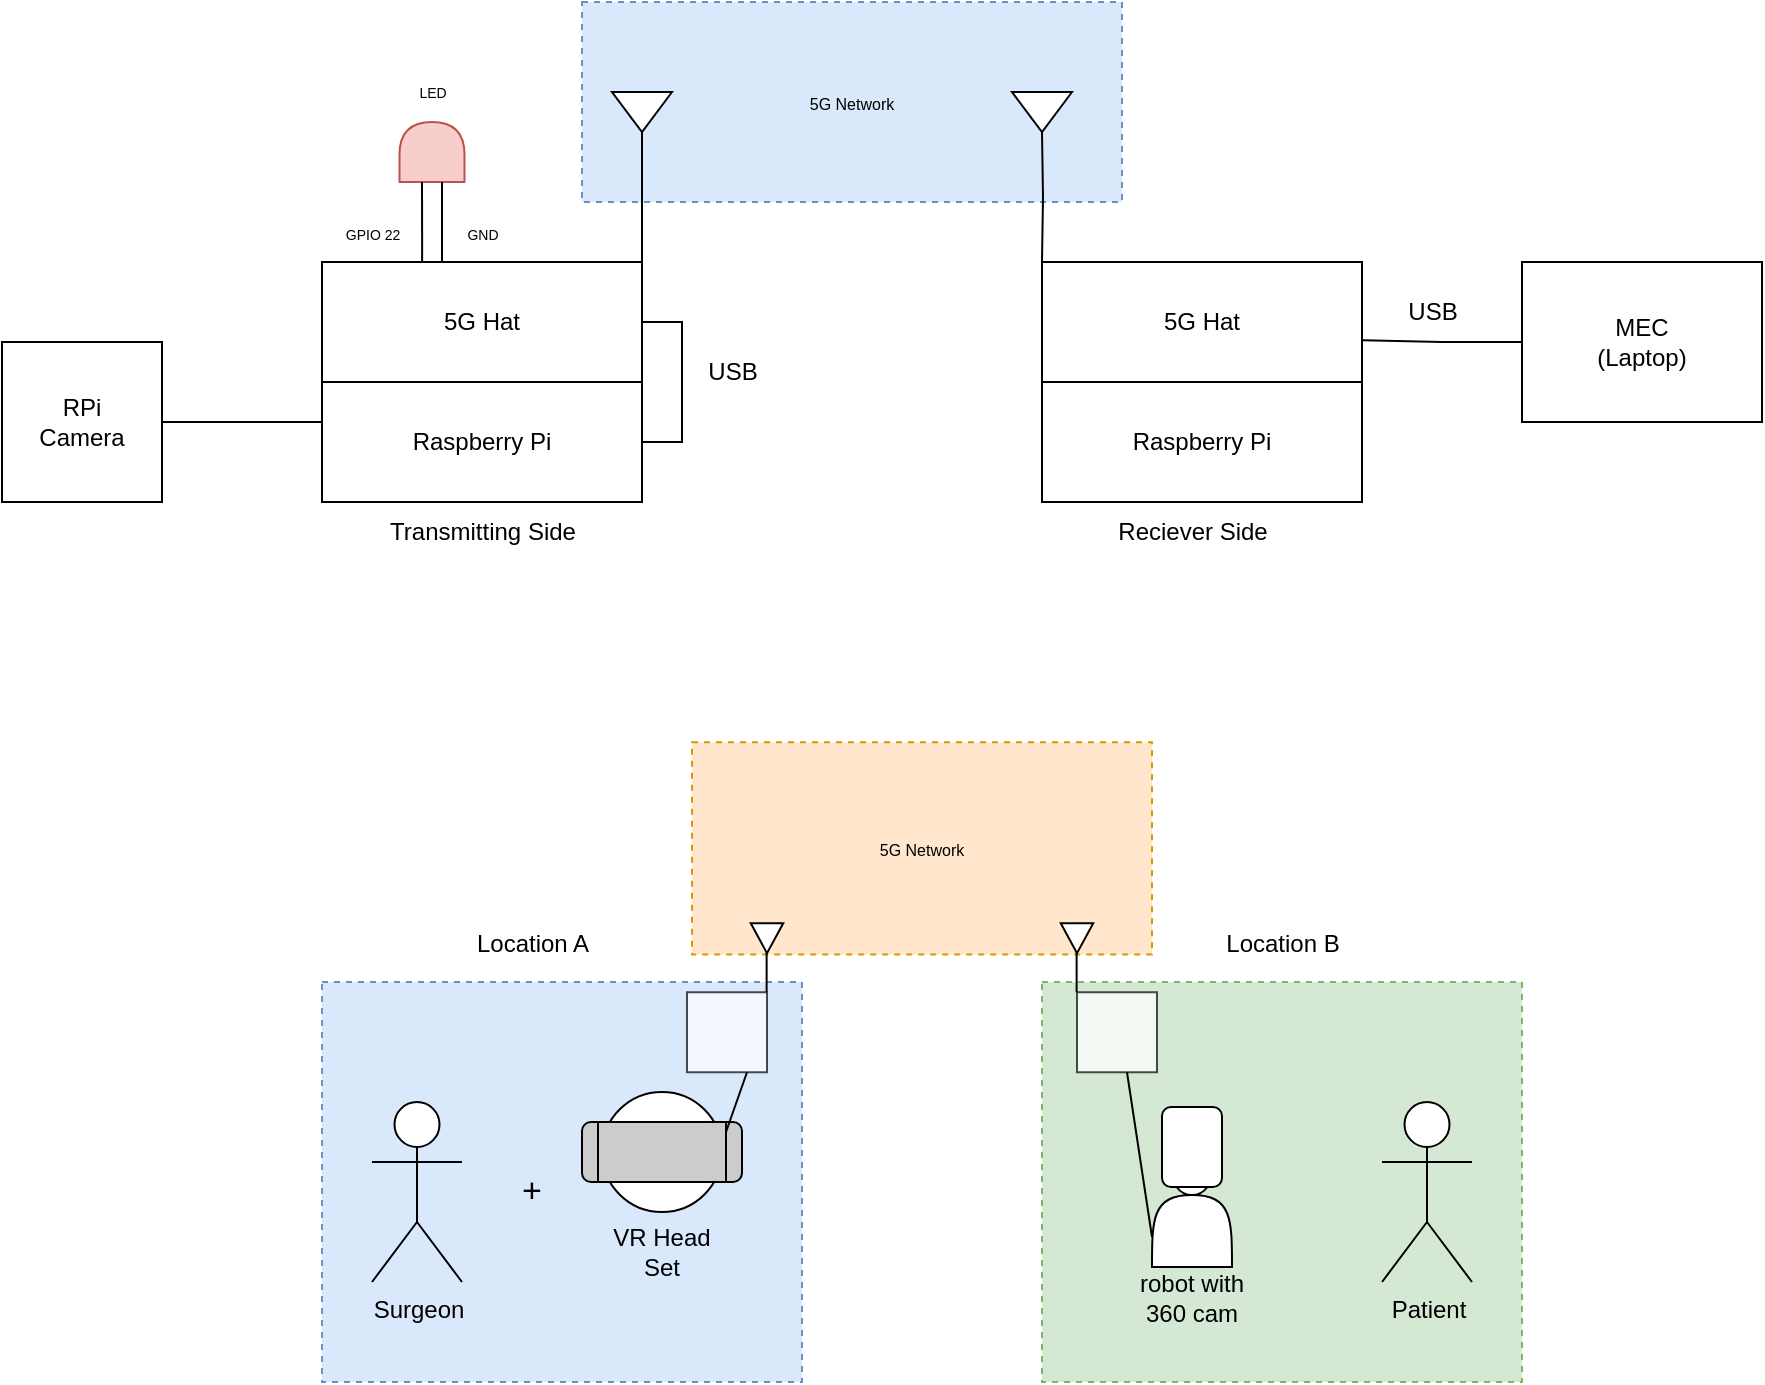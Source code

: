 <mxfile version="26.0.4">
  <diagram name="Page-1" id="bUMnNJZnPzRGV-aBlFF6">
    <mxGraphModel dx="813" dy="558" grid="0" gridSize="10" guides="1" tooltips="1" connect="1" arrows="1" fold="1" page="0" pageScale="1" pageWidth="850" pageHeight="1100" math="0" shadow="0">
      <root>
        <mxCell id="0" />
        <mxCell id="1" parent="0" />
        <mxCell id="gY-bdrn1BQukBSdICBk7-8" value="" style="rounded=0;whiteSpace=wrap;html=1;fillColor=#d5e8d4;strokeColor=#82b366;dashed=1;" vertex="1" parent="1">
          <mxGeometry x="520" y="640" width="240" height="200" as="geometry" />
        </mxCell>
        <mxCell id="gY-bdrn1BQukBSdICBk7-4" value="" style="rounded=0;whiteSpace=wrap;html=1;fillColor=#dae8fc;strokeColor=#6c8ebf;dashed=1;" vertex="1" parent="1">
          <mxGeometry x="160" y="640" width="240" height="200" as="geometry" />
        </mxCell>
        <mxCell id="zutfBqKb86GWguaDNmRD-29" value="&lt;font style=&quot;font-size: 8px;&quot;&gt;5G Network&lt;/font&gt;" style="rounded=0;whiteSpace=wrap;html=1;fillColor=#dae8fc;strokeColor=#6c8ebf;dashed=1;" parent="1" vertex="1">
          <mxGeometry x="290" y="150" width="270" height="100" as="geometry" />
        </mxCell>
        <mxCell id="zutfBqKb86GWguaDNmRD-5" style="edgeStyle=orthogonalEdgeStyle;rounded=0;orthogonalLoop=1;jettySize=auto;html=1;exitX=1;exitY=0.5;exitDx=0;exitDy=0;entryX=1;entryY=0.5;entryDx=0;entryDy=0;endArrow=none;endFill=0;" parent="1" source="zutfBqKb86GWguaDNmRD-1" target="zutfBqKb86GWguaDNmRD-4" edge="1">
          <mxGeometry relative="1" as="geometry" />
        </mxCell>
        <mxCell id="zutfBqKb86GWguaDNmRD-8" style="edgeStyle=orthogonalEdgeStyle;rounded=0;orthogonalLoop=1;jettySize=auto;html=1;exitX=1;exitY=0;exitDx=0;exitDy=0;entryX=1;entryY=0.5;entryDx=0;entryDy=0;endArrow=none;endFill=0;" parent="1" source="zutfBqKb86GWguaDNmRD-1" target="zutfBqKb86GWguaDNmRD-7" edge="1">
          <mxGeometry relative="1" as="geometry" />
        </mxCell>
        <mxCell id="zutfBqKb86GWguaDNmRD-1" value="5G Hat" style="rounded=0;whiteSpace=wrap;html=1;" parent="1" vertex="1">
          <mxGeometry x="160" y="280" width="160" height="60" as="geometry" />
        </mxCell>
        <mxCell id="zutfBqKb86GWguaDNmRD-3" style="edgeStyle=orthogonalEdgeStyle;rounded=0;orthogonalLoop=1;jettySize=auto;html=1;exitX=0.5;exitY=1;exitDx=0;exitDy=0;" parent="1" source="zutfBqKb86GWguaDNmRD-1" target="zutfBqKb86GWguaDNmRD-1" edge="1">
          <mxGeometry relative="1" as="geometry" />
        </mxCell>
        <mxCell id="zutfBqKb86GWguaDNmRD-4" value="Raspberry Pi" style="rounded=0;whiteSpace=wrap;html=1;" parent="1" vertex="1">
          <mxGeometry x="160" y="340" width="160" height="60" as="geometry" />
        </mxCell>
        <mxCell id="zutfBqKb86GWguaDNmRD-6" value="USB" style="text;html=1;align=center;verticalAlign=middle;resizable=0;points=[];autosize=1;strokeColor=none;fillColor=none;" parent="1" vertex="1">
          <mxGeometry x="340" y="320" width="50" height="30" as="geometry" />
        </mxCell>
        <mxCell id="zutfBqKb86GWguaDNmRD-7" value="" style="triangle;whiteSpace=wrap;html=1;rotation=90;" parent="1" vertex="1">
          <mxGeometry x="310" y="190" width="20" height="30" as="geometry" />
        </mxCell>
        <mxCell id="zutfBqKb86GWguaDNmRD-10" value="" style="shape=delay;whiteSpace=wrap;html=1;rotation=-90;fillColor=#f8cecc;strokeColor=#b85450;" parent="1" vertex="1">
          <mxGeometry x="200" y="208.75" width="30" height="32.5" as="geometry" />
        </mxCell>
        <mxCell id="zutfBqKb86GWguaDNmRD-11" value="" style="endArrow=none;html=1;rounded=0;exitX=0.313;exitY=0;exitDx=0;exitDy=0;exitPerimeter=0;" parent="1" source="zutfBqKb86GWguaDNmRD-1" edge="1">
          <mxGeometry width="50" height="50" relative="1" as="geometry">
            <mxPoint x="160" y="290" as="sourcePoint" />
            <mxPoint x="210" y="240" as="targetPoint" />
          </mxGeometry>
        </mxCell>
        <mxCell id="zutfBqKb86GWguaDNmRD-12" value="" style="endArrow=none;html=1;rounded=0;exitX=0.313;exitY=0;exitDx=0;exitDy=0;exitPerimeter=0;" parent="1" edge="1">
          <mxGeometry width="50" height="50" relative="1" as="geometry">
            <mxPoint x="220" y="280" as="sourcePoint" />
            <mxPoint x="220" y="240" as="targetPoint" />
          </mxGeometry>
        </mxCell>
        <mxCell id="zutfBqKb86GWguaDNmRD-14" value="RPi&lt;div&gt;Camera&lt;/div&gt;" style="whiteSpace=wrap;html=1;aspect=fixed;" parent="1" vertex="1">
          <mxGeometry y="320" width="80" height="80" as="geometry" />
        </mxCell>
        <mxCell id="zutfBqKb86GWguaDNmRD-15" style="edgeStyle=orthogonalEdgeStyle;rounded=0;orthogonalLoop=1;jettySize=auto;html=1;entryX=0;entryY=0.333;entryDx=0;entryDy=0;entryPerimeter=0;endArrow=none;endFill=0;" parent="1" source="zutfBqKb86GWguaDNmRD-14" target="zutfBqKb86GWguaDNmRD-4" edge="1">
          <mxGeometry relative="1" as="geometry" />
        </mxCell>
        <mxCell id="zutfBqKb86GWguaDNmRD-16" style="edgeStyle=orthogonalEdgeStyle;rounded=0;orthogonalLoop=1;jettySize=auto;html=1;exitX=1;exitY=0;exitDx=0;exitDy=0;entryX=1;entryY=0.5;entryDx=0;entryDy=0;endArrow=none;endFill=0;" parent="1" target="zutfBqKb86GWguaDNmRD-19" edge="1">
          <mxGeometry relative="1" as="geometry">
            <mxPoint x="520" y="280" as="sourcePoint" />
          </mxGeometry>
        </mxCell>
        <mxCell id="zutfBqKb86GWguaDNmRD-17" value="5G Hat" style="rounded=0;whiteSpace=wrap;html=1;" parent="1" vertex="1">
          <mxGeometry x="520" y="280" width="160" height="60" as="geometry" />
        </mxCell>
        <mxCell id="zutfBqKb86GWguaDNmRD-18" value="Raspberry Pi" style="rounded=0;whiteSpace=wrap;html=1;" parent="1" vertex="1">
          <mxGeometry x="520" y="340" width="160" height="60" as="geometry" />
        </mxCell>
        <mxCell id="zutfBqKb86GWguaDNmRD-19" value="" style="triangle;whiteSpace=wrap;html=1;rotation=90;" parent="1" vertex="1">
          <mxGeometry x="510" y="190" width="20" height="30" as="geometry" />
        </mxCell>
        <mxCell id="zutfBqKb86GWguaDNmRD-22" value="MEC&lt;br&gt;(Laptop)" style="rounded=0;whiteSpace=wrap;html=1;" parent="1" vertex="1">
          <mxGeometry x="760" y="280" width="120" height="80" as="geometry" />
        </mxCell>
        <mxCell id="zutfBqKb86GWguaDNmRD-23" style="edgeStyle=orthogonalEdgeStyle;rounded=0;orthogonalLoop=1;jettySize=auto;html=1;exitX=0;exitY=0.5;exitDx=0;exitDy=0;entryX=1.003;entryY=0.653;entryDx=0;entryDy=0;entryPerimeter=0;endArrow=none;endFill=0;" parent="1" source="zutfBqKb86GWguaDNmRD-22" target="zutfBqKb86GWguaDNmRD-17" edge="1">
          <mxGeometry relative="1" as="geometry" />
        </mxCell>
        <mxCell id="zutfBqKb86GWguaDNmRD-24" value="USB" style="text;html=1;align=center;verticalAlign=middle;resizable=0;points=[];autosize=1;strokeColor=none;fillColor=none;" parent="1" vertex="1">
          <mxGeometry x="690" y="290" width="50" height="30" as="geometry" />
        </mxCell>
        <mxCell id="zutfBqKb86GWguaDNmRD-25" value="&lt;font style=&quot;font-size: 7px;&quot;&gt;GND&lt;/font&gt;" style="text;html=1;align=center;verticalAlign=middle;resizable=0;points=[];autosize=1;strokeColor=none;fillColor=none;" parent="1" vertex="1">
          <mxGeometry x="220" y="250" width="40" height="30" as="geometry" />
        </mxCell>
        <mxCell id="zutfBqKb86GWguaDNmRD-26" value="&lt;font style=&quot;font-size: 7px;&quot;&gt;GPIO 22&lt;/font&gt;" style="text;html=1;align=center;verticalAlign=middle;resizable=0;points=[];autosize=1;strokeColor=none;fillColor=none;" parent="1" vertex="1">
          <mxGeometry x="160" y="250" width="50" height="30" as="geometry" />
        </mxCell>
        <mxCell id="zutfBqKb86GWguaDNmRD-27" value="&lt;font style=&quot;font-size: 7px;&quot;&gt;LED&lt;/font&gt;" style="text;html=1;align=center;verticalAlign=middle;resizable=0;points=[];autosize=1;strokeColor=none;fillColor=none;" parent="1" vertex="1">
          <mxGeometry x="195" y="178.75" width="40" height="30" as="geometry" />
        </mxCell>
        <mxCell id="zutfBqKb86GWguaDNmRD-30" value="Reciever Side" style="text;html=1;align=center;verticalAlign=middle;resizable=0;points=[];autosize=1;strokeColor=none;fillColor=none;" parent="1" vertex="1">
          <mxGeometry x="545" y="400" width="100" height="30" as="geometry" />
        </mxCell>
        <mxCell id="zutfBqKb86GWguaDNmRD-31" value="Transmitting Side" style="text;html=1;align=center;verticalAlign=middle;resizable=0;points=[];autosize=1;strokeColor=none;fillColor=none;" parent="1" vertex="1">
          <mxGeometry x="180" y="400" width="120" height="30" as="geometry" />
        </mxCell>
        <mxCell id="gY-bdrn1BQukBSdICBk7-1" value="Surgeon" style="shape=umlActor;verticalLabelPosition=bottom;verticalAlign=top;html=1;outlineConnect=0;" vertex="1" parent="1">
          <mxGeometry x="185" y="700" width="45" height="90" as="geometry" />
        </mxCell>
        <mxCell id="gY-bdrn1BQukBSdICBk7-5" value="Location A" style="text;html=1;align=center;verticalAlign=middle;resizable=0;points=[];autosize=1;strokeColor=none;fillColor=none;" vertex="1" parent="1">
          <mxGeometry x="225" y="606.12" width="80" height="30" as="geometry" />
        </mxCell>
        <mxCell id="gY-bdrn1BQukBSdICBk7-7" value="Patient" style="shape=umlActor;verticalLabelPosition=bottom;verticalAlign=top;html=1;outlineConnect=0;" vertex="1" parent="1">
          <mxGeometry x="690" y="700" width="45" height="90" as="geometry" />
        </mxCell>
        <mxCell id="gY-bdrn1BQukBSdICBk7-9" value="Location B" style="text;html=1;align=center;verticalAlign=middle;resizable=0;points=[];autosize=1;strokeColor=none;fillColor=none;" vertex="1" parent="1">
          <mxGeometry x="600" y="606.12" width="80" height="30" as="geometry" />
        </mxCell>
        <mxCell id="gY-bdrn1BQukBSdICBk7-12" value="&lt;font style=&quot;font-size: 8px;&quot;&gt;5G Network&lt;/font&gt;" style="rounded=0;whiteSpace=wrap;html=1;fillColor=#ffe6cc;strokeColor=#d79b00;dashed=1;" vertex="1" parent="1">
          <mxGeometry x="345" y="520.13" width="230" height="106.12" as="geometry" />
        </mxCell>
        <mxCell id="gY-bdrn1BQukBSdICBk7-13" value="VR Head Set" style="text;html=1;align=center;verticalAlign=middle;whiteSpace=wrap;rounded=0;" vertex="1" parent="1">
          <mxGeometry x="300" y="760" width="60" height="30" as="geometry" />
        </mxCell>
        <mxCell id="gY-bdrn1BQukBSdICBk7-14" value="&lt;font style=&quot;font-size: 17px;&quot;&gt;+&lt;/font&gt;" style="text;html=1;align=center;verticalAlign=middle;whiteSpace=wrap;rounded=0;" vertex="1" parent="1">
          <mxGeometry x="235" y="730" width="60" height="30" as="geometry" />
        </mxCell>
        <mxCell id="gY-bdrn1BQukBSdICBk7-15" value="" style="ellipse;whiteSpace=wrap;html=1;aspect=fixed;" vertex="1" parent="1">
          <mxGeometry x="300" y="695" width="60" height="60" as="geometry" />
        </mxCell>
        <mxCell id="gY-bdrn1BQukBSdICBk7-17" value="" style="shape=process;whiteSpace=wrap;html=1;backgroundOutline=1;rounded=1;fillColor=#CCCCCC;" vertex="1" parent="1">
          <mxGeometry x="290" y="710" width="80" height="30" as="geometry" />
        </mxCell>
        <mxCell id="gY-bdrn1BQukBSdICBk7-18" value="" style="whiteSpace=wrap;html=1;aspect=fixed;opacity=70;strokeWidth=1;" vertex="1" parent="1">
          <mxGeometry x="342.5" y="645.13" width="40" height="40" as="geometry" />
        </mxCell>
        <mxCell id="gY-bdrn1BQukBSdICBk7-20" value="" style="triangle;whiteSpace=wrap;html=1;rotation=90;" vertex="1" parent="1">
          <mxGeometry x="375" y="610" width="15" height="16.25" as="geometry" />
        </mxCell>
        <mxCell id="gY-bdrn1BQukBSdICBk7-22" value="" style="endArrow=none;html=1;rounded=0;entryX=0;entryY=1;entryDx=0;entryDy=0;" edge="1" parent="1">
          <mxGeometry width="50" height="50" relative="1" as="geometry">
            <mxPoint x="382.31" y="645.13" as="sourcePoint" />
            <mxPoint x="382.31" y="625.13" as="targetPoint" />
          </mxGeometry>
        </mxCell>
        <mxCell id="gY-bdrn1BQukBSdICBk7-26" value="" style="whiteSpace=wrap;html=1;aspect=fixed;opacity=70;strokeWidth=1;flipV=1;" vertex="1" parent="1">
          <mxGeometry x="537.5" y="645.13" width="40" height="40" as="geometry" />
        </mxCell>
        <mxCell id="gY-bdrn1BQukBSdICBk7-27" value="" style="endArrow=none;html=1;rounded=0;entryX=0;entryY=1;entryDx=0;entryDy=0;" edge="1" parent="1">
          <mxGeometry width="50" height="50" relative="1" as="geometry">
            <mxPoint x="537.31" y="625.13" as="sourcePoint" />
            <mxPoint x="537.31" y="645.13" as="targetPoint" />
          </mxGeometry>
        </mxCell>
        <mxCell id="gY-bdrn1BQukBSdICBk7-28" value="" style="triangle;whiteSpace=wrap;html=1;rotation=90;flipV=1;" vertex="1" parent="1">
          <mxGeometry x="530" y="610" width="15" height="16.25" as="geometry" />
        </mxCell>
        <mxCell id="gY-bdrn1BQukBSdICBk7-30" value="" style="shape=actor;whiteSpace=wrap;html=1;" vertex="1" parent="1">
          <mxGeometry x="575" y="722.5" width="40" height="60" as="geometry" />
        </mxCell>
        <mxCell id="gY-bdrn1BQukBSdICBk7-29" value="" style="rounded=1;whiteSpace=wrap;html=1;rotation=-90;" vertex="1" parent="1">
          <mxGeometry x="575" y="707.5" width="40" height="30" as="geometry" />
        </mxCell>
        <mxCell id="gY-bdrn1BQukBSdICBk7-31" value="robot with 360 cam" style="text;html=1;align=center;verticalAlign=middle;whiteSpace=wrap;rounded=0;" vertex="1" parent="1">
          <mxGeometry x="565" y="782.5" width="60" height="30" as="geometry" />
        </mxCell>
        <mxCell id="gY-bdrn1BQukBSdICBk7-32" value="" style="endArrow=none;html=1;rounded=0;exitX=0;exitY=0.75;exitDx=0;exitDy=0;" edge="1" parent="1" source="gY-bdrn1BQukBSdICBk7-30">
          <mxGeometry width="50" height="50" relative="1" as="geometry">
            <mxPoint x="512.5" y="735.13" as="sourcePoint" />
            <mxPoint x="562.5" y="685.13" as="targetPoint" />
          </mxGeometry>
        </mxCell>
        <mxCell id="gY-bdrn1BQukBSdICBk7-33" value="" style="endArrow=none;html=1;rounded=0;exitX=1.034;exitY=0.331;exitDx=0;exitDy=0;exitPerimeter=0;entryX=0.75;entryY=1;entryDx=0;entryDy=0;" edge="1" parent="1" source="gY-bdrn1BQukBSdICBk7-15" target="gY-bdrn1BQukBSdICBk7-18">
          <mxGeometry width="50" height="50" relative="1" as="geometry">
            <mxPoint x="382.5" y="763.93" as="sourcePoint" />
            <mxPoint x="370" y="681.06" as="targetPoint" />
          </mxGeometry>
        </mxCell>
      </root>
    </mxGraphModel>
  </diagram>
</mxfile>
